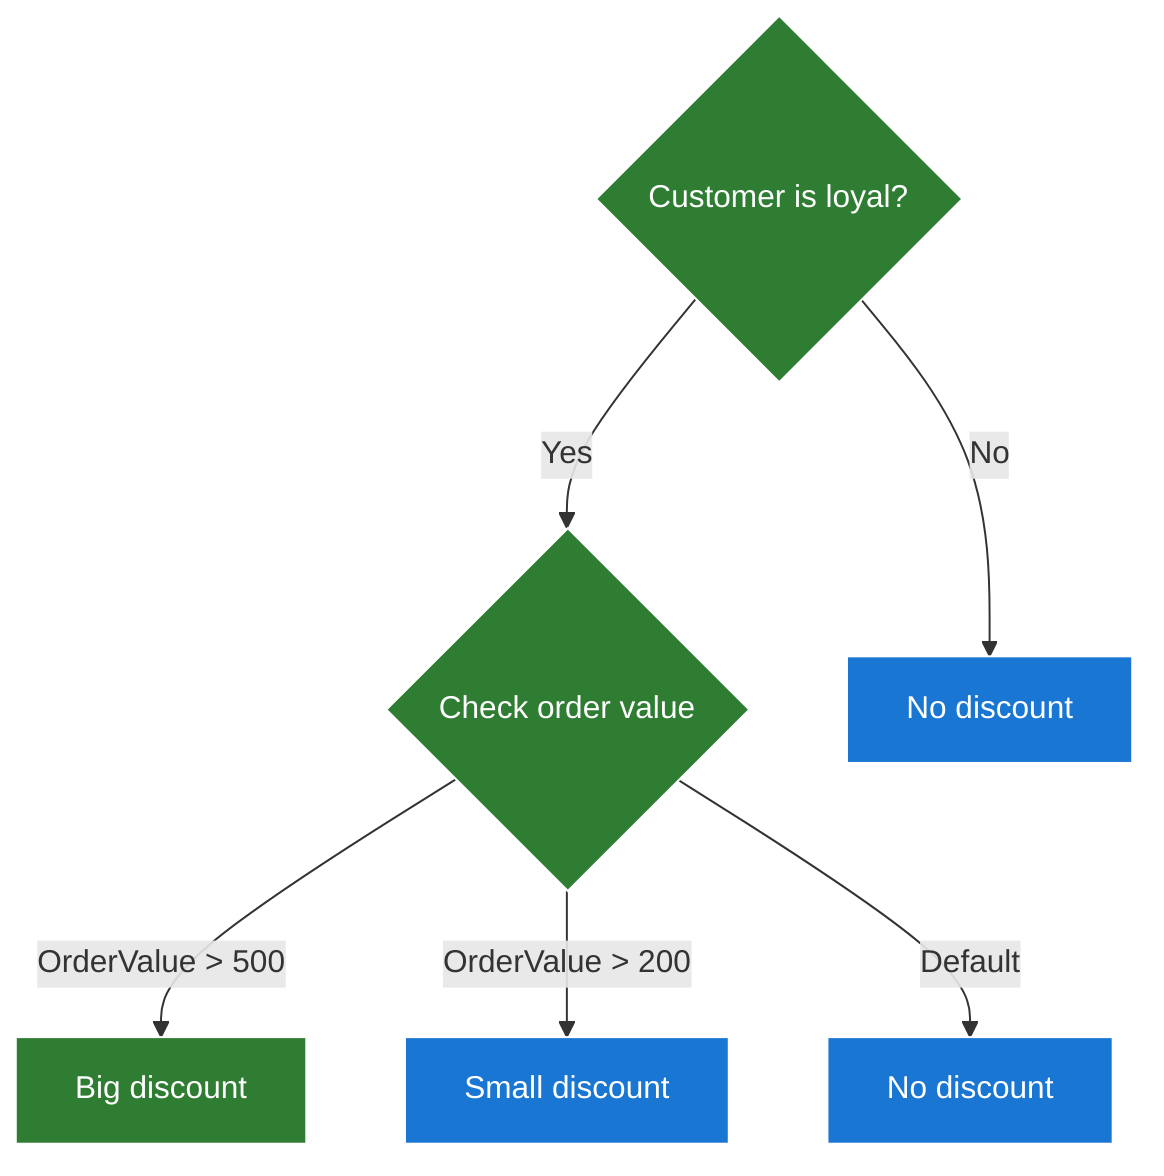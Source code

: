 graph TD
N1{"Customer is loyal?"}
N1 -->|Yes| N11
N11{"Check order value"}
N11 -->|OrderValue > 500| N111
N111["Big discount"]
N11 -->|OrderValue > 200| N112
N112["Small discount"]
N11 -->|Default| N110
N110["No discount"]
N1 -->|No| N10
N10["No discount"]

classDef default fill:#1976d2,stroke:#ffffff,color:#ffffff;

classDef highlight fill:#2e7d32,stroke:#ffffff,color:#ffffff;
class N1,N11,N111 highlight;